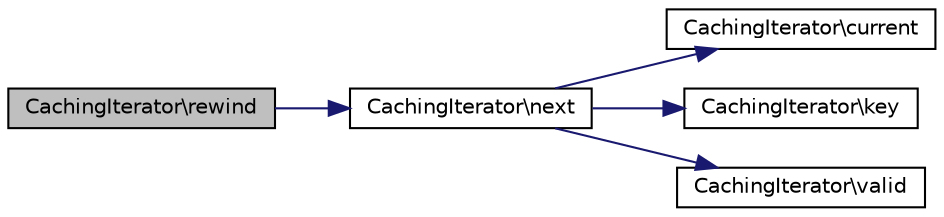 digraph "CachingIterator\rewind"
{
  edge [fontname="Helvetica",fontsize="10",labelfontname="Helvetica",labelfontsize="10"];
  node [fontname="Helvetica",fontsize="10",shape=record];
  rankdir="LR";
  Node1 [label="CachingIterator\\rewind",height=0.2,width=0.4,color="black", fillcolor="grey75", style="filled" fontcolor="black"];
  Node1 -> Node2 [color="midnightblue",fontsize="10",style="solid",fontname="Helvetica"];
  Node2 [label="CachingIterator\\next",height=0.2,width=0.4,color="black", fillcolor="white", style="filled",URL="$classCachingIterator.html#a9e82589f59a8950b90a9454178321268",tooltip="Forward to the next element. "];
  Node2 -> Node3 [color="midnightblue",fontsize="10",style="solid",fontname="Helvetica"];
  Node3 [label="CachingIterator\\current",height=0.2,width=0.4,color="black", fillcolor="white", style="filled",URL="$classCachingIterator.html#aade967ac8b9546b7b2338f648b5f85be"];
  Node2 -> Node4 [color="midnightblue",fontsize="10",style="solid",fontname="Helvetica"];
  Node4 [label="CachingIterator\\key",height=0.2,width=0.4,color="black", fillcolor="white", style="filled",URL="$classCachingIterator.html#a37ee9365523c7aaf46a95169da25fe94"];
  Node2 -> Node5 [color="midnightblue",fontsize="10",style="solid",fontname="Helvetica"];
  Node5 [label="CachingIterator\\valid",height=0.2,width=0.4,color="black", fillcolor="white", style="filled",URL="$classCachingIterator.html#a46c671459a70dc9328c3db4bc5f2b2a1"];
}
